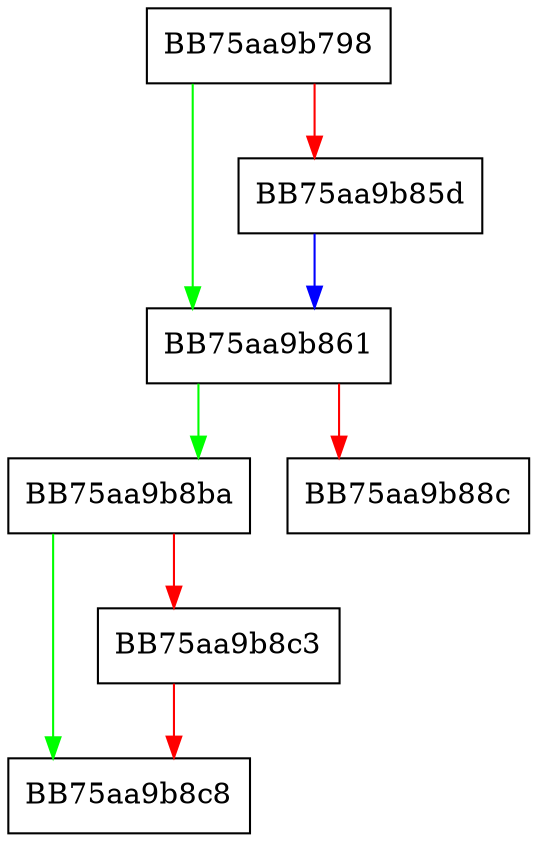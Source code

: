 digraph NativeRPFPEFileReader {
  node [shape="box"];
  graph [splines=ortho];
  BB75aa9b798 -> BB75aa9b861 [color="green"];
  BB75aa9b798 -> BB75aa9b85d [color="red"];
  BB75aa9b85d -> BB75aa9b861 [color="blue"];
  BB75aa9b861 -> BB75aa9b8ba [color="green"];
  BB75aa9b861 -> BB75aa9b88c [color="red"];
  BB75aa9b8ba -> BB75aa9b8c8 [color="green"];
  BB75aa9b8ba -> BB75aa9b8c3 [color="red"];
  BB75aa9b8c3 -> BB75aa9b8c8 [color="red"];
}